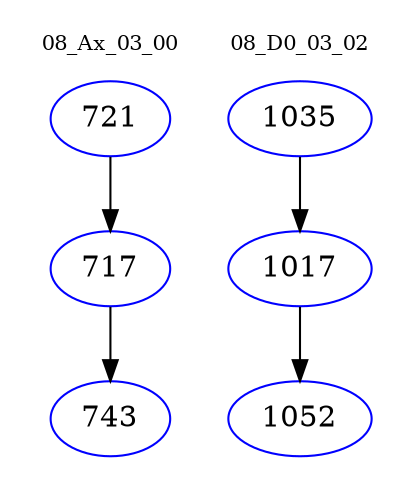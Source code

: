 digraph{
subgraph cluster_0 {
color = white
label = "08_Ax_03_00";
fontsize=10;
T0_721 [label="721", color="blue"]
T0_721 -> T0_717 [color="black"]
T0_717 [label="717", color="blue"]
T0_717 -> T0_743 [color="black"]
T0_743 [label="743", color="blue"]
}
subgraph cluster_1 {
color = white
label = "08_D0_03_02";
fontsize=10;
T1_1035 [label="1035", color="blue"]
T1_1035 -> T1_1017 [color="black"]
T1_1017 [label="1017", color="blue"]
T1_1017 -> T1_1052 [color="black"]
T1_1052 [label="1052", color="blue"]
}
}
